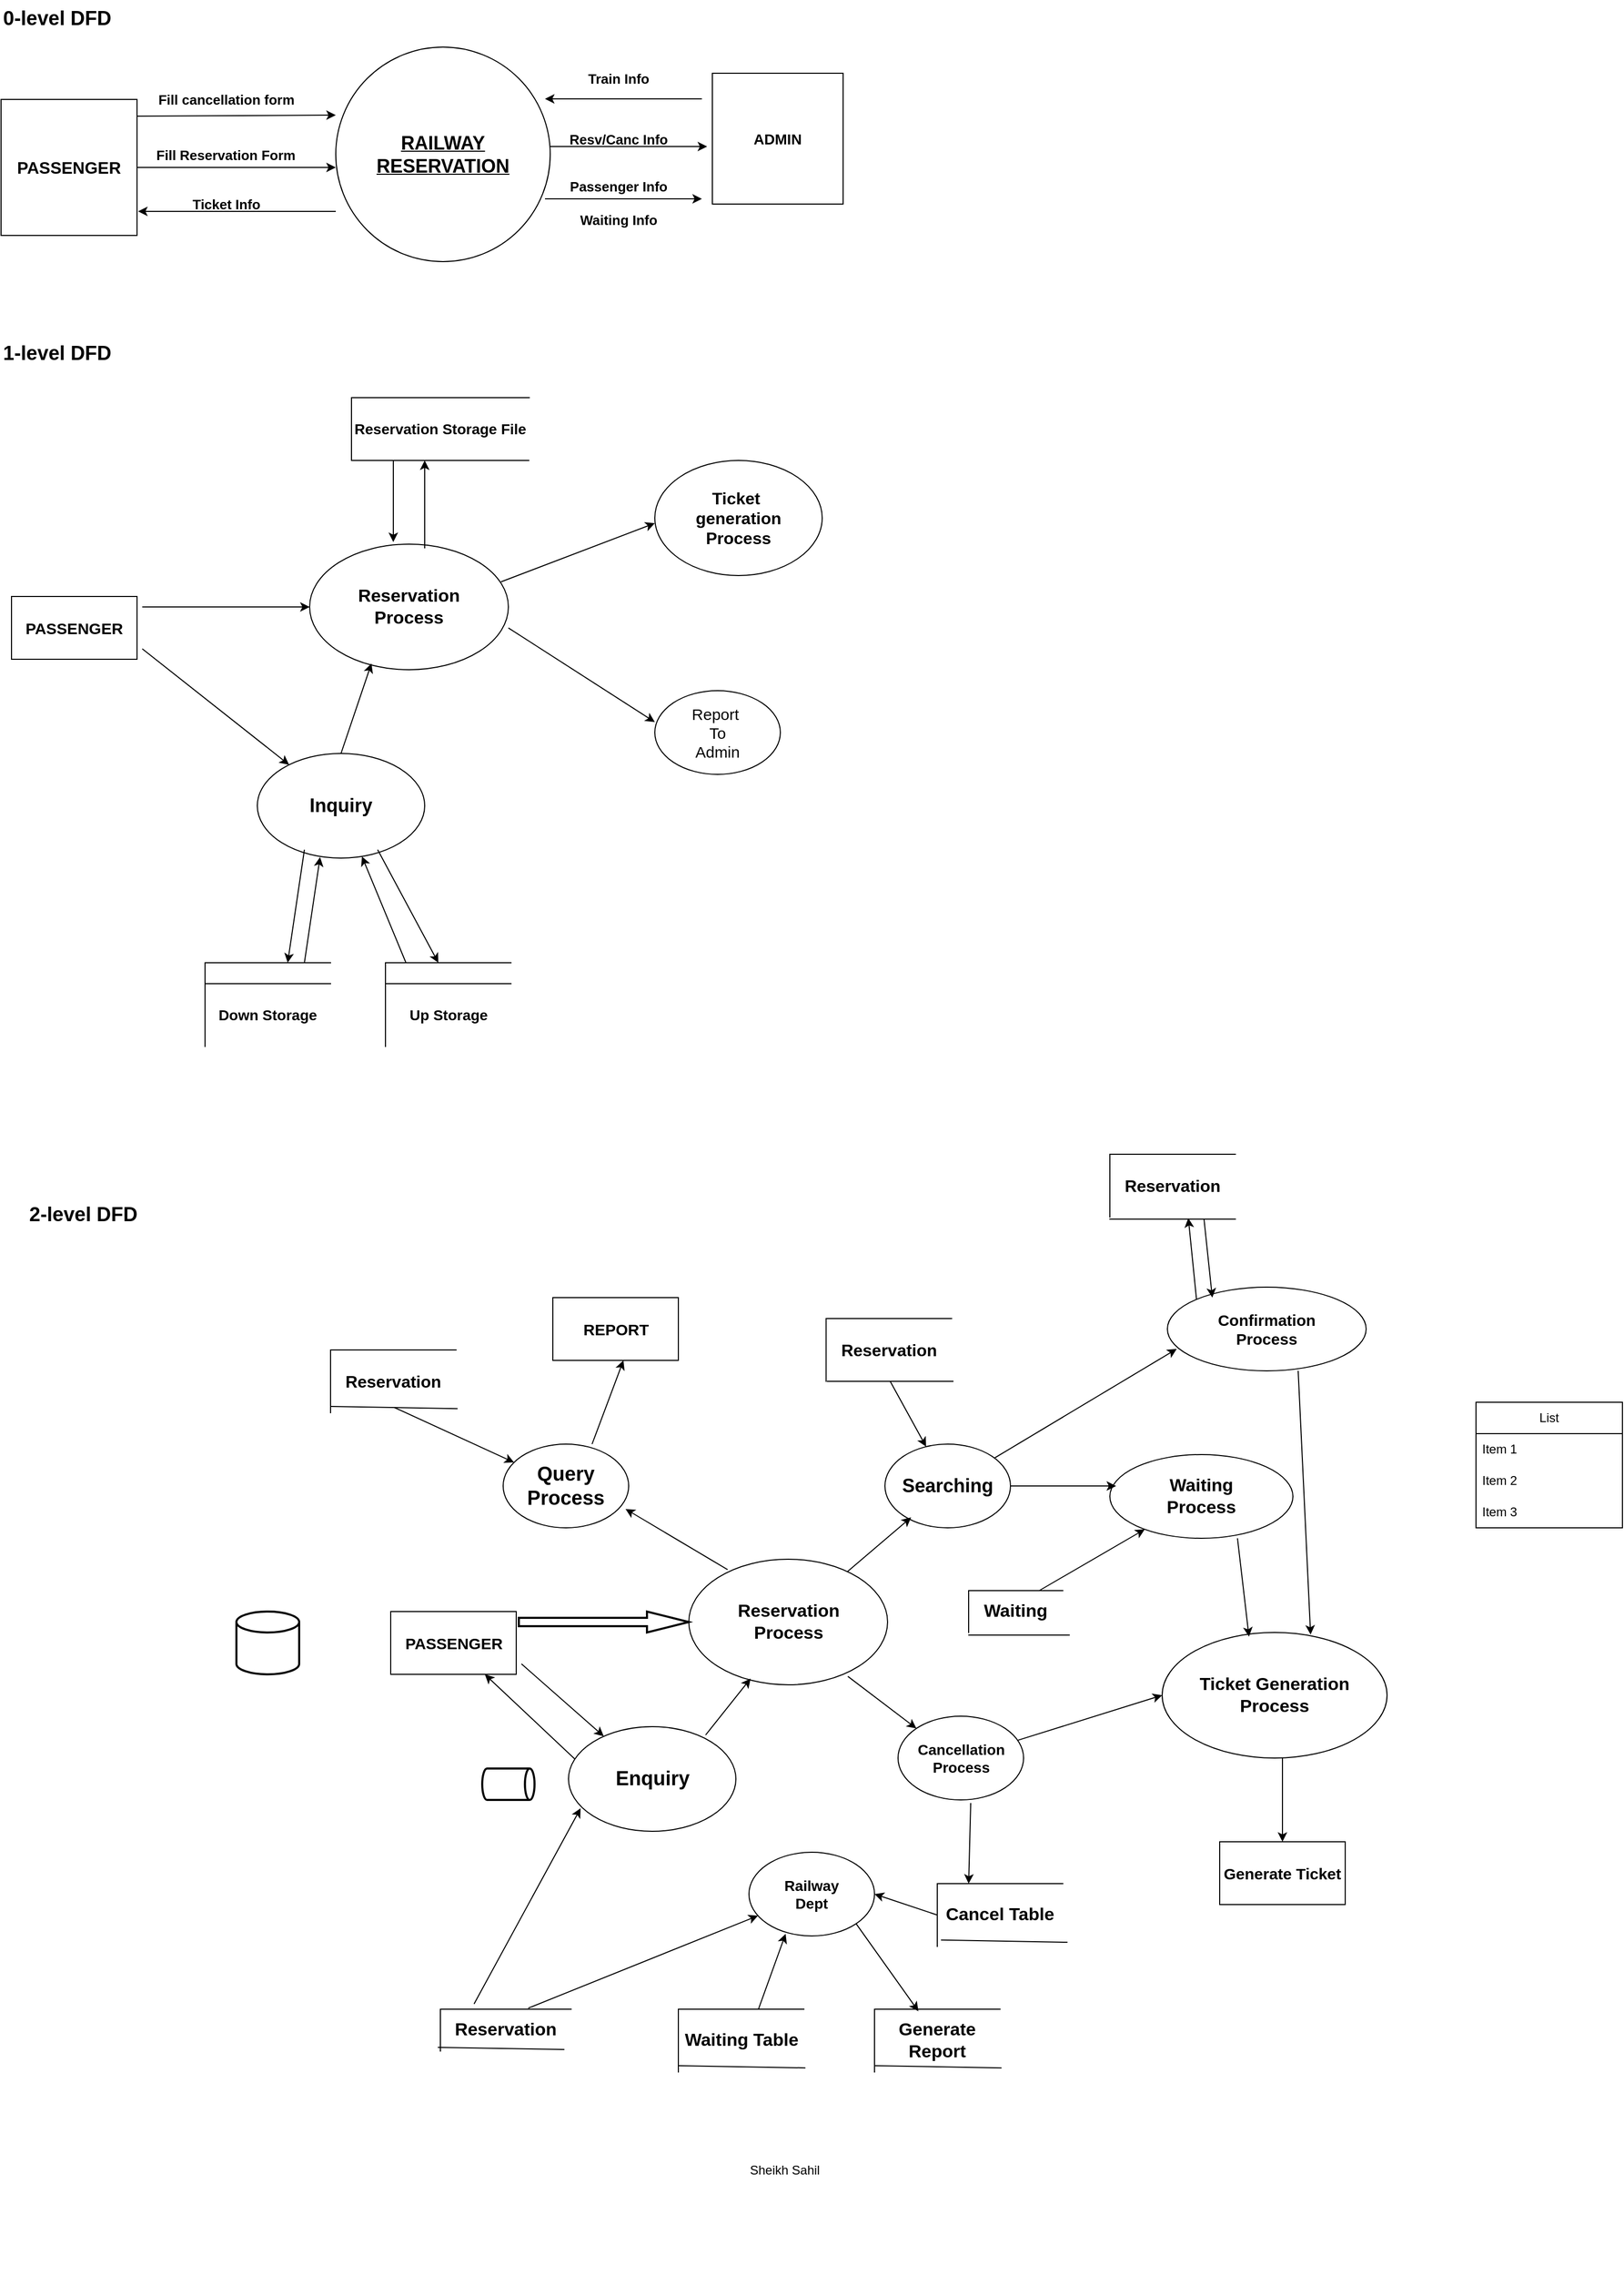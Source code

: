 <mxfile version="26.2.14">
  <diagram name="Page-1" id="rex2xva8ImALtjzCcnfC">
    <mxGraphModel dx="1665" dy="789" grid="1" gridSize="10" guides="1" tooltips="1" connect="1" arrows="1" fold="1" page="1" pageScale="1" pageWidth="850" pageHeight="1100" math="0" shadow="0">
      <root>
        <mxCell id="0" />
        <mxCell id="1" parent="0" />
        <mxCell id="jUQuJ7ZoHEH8EmfU06ju-1" value="&lt;font style=&quot;font-size: 18px;&quot;&gt;&lt;b&gt;&lt;u&gt;RAILWAY&lt;/u&gt;&lt;/b&gt;&lt;/font&gt;&lt;div&gt;&lt;font style=&quot;font-size: 18px;&quot;&gt;&lt;b&gt;&lt;u&gt;RESERVATION&lt;/u&gt;&lt;/b&gt;&lt;/font&gt;&lt;/div&gt;" style="ellipse;whiteSpace=wrap;html=1;aspect=fixed;" parent="1" vertex="1">
          <mxGeometry x="360" y="75" width="205" height="205" as="geometry" />
        </mxCell>
        <mxCell id="jUQuJ7ZoHEH8EmfU06ju-2" value="&lt;b&gt;&lt;font style=&quot;font-size: 16px;&quot;&gt;PASSENGER&lt;/font&gt;&lt;/b&gt;" style="whiteSpace=wrap;html=1;aspect=fixed;" parent="1" vertex="1">
          <mxGeometry x="40" y="125" width="130" height="130" as="geometry" />
        </mxCell>
        <mxCell id="jUQuJ7ZoHEH8EmfU06ju-3" value="&lt;b&gt;&lt;font style=&quot;font-size: 14px;&quot;&gt;ADMIN&lt;/font&gt;&lt;/b&gt;" style="whiteSpace=wrap;html=1;aspect=fixed;" parent="1" vertex="1">
          <mxGeometry x="720" y="100" width="125" height="125" as="geometry" />
        </mxCell>
        <mxCell id="jUQuJ7ZoHEH8EmfU06ju-5" value="" style="endArrow=classic;html=1;rounded=0;" parent="1" edge="1">
          <mxGeometry width="50" height="50" relative="1" as="geometry">
            <mxPoint x="560" y="220" as="sourcePoint" />
            <mxPoint x="710" y="220" as="targetPoint" />
          </mxGeometry>
        </mxCell>
        <mxCell id="jUQuJ7ZoHEH8EmfU06ju-8" value="" style="endArrow=classic;html=1;rounded=0;entryX=1.008;entryY=0.823;entryDx=0;entryDy=0;entryPerimeter=0;" parent="1" target="jUQuJ7ZoHEH8EmfU06ju-2" edge="1">
          <mxGeometry width="50" height="50" relative="1" as="geometry">
            <mxPoint x="360" y="232" as="sourcePoint" />
            <mxPoint x="450" y="180" as="targetPoint" />
          </mxGeometry>
        </mxCell>
        <mxCell id="jUQuJ7ZoHEH8EmfU06ju-9" value="" style="endArrow=classic;html=1;rounded=0;exitX=1;exitY=0.123;exitDx=0;exitDy=0;exitPerimeter=0;" parent="1" source="jUQuJ7ZoHEH8EmfU06ju-2" edge="1">
          <mxGeometry width="50" height="50" relative="1" as="geometry">
            <mxPoint x="400" y="230" as="sourcePoint" />
            <mxPoint x="360" y="140" as="targetPoint" />
          </mxGeometry>
        </mxCell>
        <mxCell id="jUQuJ7ZoHEH8EmfU06ju-10" value="" style="endArrow=classic;html=1;rounded=0;exitX=1;exitY=0.5;exitDx=0;exitDy=0;" parent="1" source="jUQuJ7ZoHEH8EmfU06ju-2" edge="1">
          <mxGeometry width="50" height="50" relative="1" as="geometry">
            <mxPoint x="180" y="168" as="sourcePoint" />
            <mxPoint x="360" y="190" as="targetPoint" />
          </mxGeometry>
        </mxCell>
        <mxCell id="jUQuJ7ZoHEH8EmfU06ju-11" value="" style="endArrow=classic;html=1;rounded=0;entryX=0;entryY=0.5;entryDx=0;entryDy=0;entryPerimeter=0;" parent="1" edge="1">
          <mxGeometry width="50" height="50" relative="1" as="geometry">
            <mxPoint x="565" y="170" as="sourcePoint" />
            <mxPoint x="715" y="170" as="targetPoint" />
          </mxGeometry>
        </mxCell>
        <mxCell id="jUQuJ7ZoHEH8EmfU06ju-12" value="" style="endArrow=classic;html=1;rounded=0;" parent="1" edge="1">
          <mxGeometry width="50" height="50" relative="1" as="geometry">
            <mxPoint x="710" y="124.5" as="sourcePoint" />
            <mxPoint x="560" y="124.5" as="targetPoint" />
          </mxGeometry>
        </mxCell>
        <mxCell id="jUQuJ7ZoHEH8EmfU06ju-14" value="Fill cancellation form" style="text;html=1;align=center;verticalAlign=middle;resizable=0;points=[];autosize=1;strokeColor=none;fillColor=none;fontStyle=1;fontSize=13;" parent="1" vertex="1">
          <mxGeometry x="185" y="110" width="140" height="30" as="geometry" />
        </mxCell>
        <mxCell id="jUQuJ7ZoHEH8EmfU06ju-16" value="Fill Reservation Form" style="text;strokeColor=none;align=center;fillColor=none;html=1;verticalAlign=middle;whiteSpace=wrap;rounded=0;fontStyle=1;fontSize=13;" parent="1" vertex="1">
          <mxGeometry x="175" y="162.5" width="160" height="30" as="geometry" />
        </mxCell>
        <mxCell id="jUQuJ7ZoHEH8EmfU06ju-17" value="&lt;b&gt;&lt;font style=&quot;font-size: 13px;&quot;&gt;Ticket Info&lt;/font&gt;&lt;/b&gt;" style="text;html=1;align=center;verticalAlign=middle;resizable=0;points=[];autosize=1;strokeColor=none;fillColor=none;" parent="1" vertex="1">
          <mxGeometry x="210" y="210" width="90" height="30" as="geometry" />
        </mxCell>
        <mxCell id="jUQuJ7ZoHEH8EmfU06ju-18" value="&lt;b&gt;&lt;font style=&quot;font-size: 13px;&quot;&gt;Passenger Info&lt;/font&gt;&lt;/b&gt;" style="text;html=1;align=center;verticalAlign=middle;resizable=0;points=[];autosize=1;strokeColor=none;fillColor=none;" parent="1" vertex="1">
          <mxGeometry x="570" y="192.5" width="120" height="30" as="geometry" />
        </mxCell>
        <mxCell id="jUQuJ7ZoHEH8EmfU06ju-19" value="&lt;b&gt;&lt;font style=&quot;font-size: 13px;&quot;&gt;Waiting Info&lt;/font&gt;&lt;/b&gt;" style="text;html=1;align=center;verticalAlign=middle;resizable=0;points=[];autosize=1;strokeColor=none;fillColor=none;" parent="1" vertex="1">
          <mxGeometry x="580" y="225" width="100" height="30" as="geometry" />
        </mxCell>
        <mxCell id="jUQuJ7ZoHEH8EmfU06ju-20" value="&lt;b&gt;&lt;font style=&quot;font-size: 13px;&quot;&gt;Train Info&lt;/font&gt;&lt;/b&gt;" style="text;html=1;align=center;verticalAlign=middle;resizable=0;points=[];autosize=1;strokeColor=none;fillColor=none;" parent="1" vertex="1">
          <mxGeometry x="590" y="90" width="80" height="30" as="geometry" />
        </mxCell>
        <mxCell id="jUQuJ7ZoHEH8EmfU06ju-21" value="&lt;b&gt;&lt;font style=&quot;font-size: 13px;&quot;&gt;Resv/Canc Info&lt;/font&gt;&lt;/b&gt;" style="text;html=1;align=center;verticalAlign=middle;resizable=0;points=[];autosize=1;strokeColor=none;fillColor=none;" parent="1" vertex="1">
          <mxGeometry x="570" y="147.5" width="120" height="30" as="geometry" />
        </mxCell>
        <mxCell id="jUQuJ7ZoHEH8EmfU06ju-24" value="&lt;b style=&quot;font-weight:normal;&quot; id=&quot;docs-internal-guid-3742b57b-7fff-bbce-e958-126c3ce38a10&quot;&gt;&lt;span style=&quot;font-family: Poppins, sans-serif; color: rgb(0, 0, 0); background-color: transparent; font-weight: 700; font-style: normal; font-variant: normal; text-decoration: none; vertical-align: baseline; white-space: pre-wrap;&quot;&gt;&lt;font style=&quot;font-size: 19px;&quot;&gt;0-level DFD&lt;/font&gt;&lt;/span&gt;&lt;/b&gt;" style="text;whiteSpace=wrap;html=1;" parent="1" vertex="1">
          <mxGeometry x="40" y="30" width="110" height="40" as="geometry" />
        </mxCell>
        <mxCell id="jUQuJ7ZoHEH8EmfU06ju-26" value="&lt;b style=&quot;font-weight:normal;&quot; id=&quot;docs-internal-guid-3742b57b-7fff-bbce-e958-126c3ce38a10&quot;&gt;&lt;span style=&quot;font-family: Poppins, sans-serif; color: rgb(0, 0, 0); background-color: transparent; font-weight: 700; font-style: normal; font-variant: normal; text-decoration: none; vertical-align: baseline; white-space: pre-wrap;&quot;&gt;&lt;font style=&quot;font-size: 19px;&quot;&gt;1&lt;/font&gt;&lt;/span&gt;&lt;/b&gt;&lt;span style=&quot;background-color: transparent; color: light-dark(rgb(0, 0, 0), rgb(255, 255, 255));&quot;&gt;&lt;span style=&quot;font-family: Poppins, sans-serif; color: rgb(0, 0, 0); background-color: transparent; font-weight: 700; font-variant-numeric: normal; font-variant-east-asian: normal; font-variant-alternates: normal; font-variant-position: normal; font-variant-emoji: normal; vertical-align: baseline; white-space-collapse: preserve;&quot;&gt;&lt;font style=&quot;font-size: 19px;&quot;&gt;-level DFD&lt;/font&gt;&lt;/span&gt;&lt;/span&gt;" style="text;whiteSpace=wrap;html=1;" parent="1" vertex="1">
          <mxGeometry x="40" y="350" width="110" height="40" as="geometry" />
        </mxCell>
        <mxCell id="jUQuJ7ZoHEH8EmfU06ju-27" value="&lt;b&gt;&lt;font style=&quot;font-size: 17px;&quot;&gt;Reservation&lt;/font&gt;&lt;/b&gt;&lt;div&gt;&lt;b&gt;&lt;font style=&quot;font-size: 17px;&quot;&gt;Process&lt;/font&gt;&lt;/b&gt;&lt;/div&gt;" style="ellipse;whiteSpace=wrap;html=1;" parent="1" vertex="1">
          <mxGeometry x="335" y="550" width="190" height="120" as="geometry" />
        </mxCell>
        <mxCell id="jUQuJ7ZoHEH8EmfU06ju-28" value="&lt;b&gt;&lt;font style=&quot;font-size: 18px;&quot;&gt;Inquiry&lt;/font&gt;&lt;/b&gt;" style="ellipse;whiteSpace=wrap;html=1;" parent="1" vertex="1">
          <mxGeometry x="285" y="750" width="160" height="100" as="geometry" />
        </mxCell>
        <mxCell id="jUQuJ7ZoHEH8EmfU06ju-29" value="&lt;b&gt;&lt;font style=&quot;font-size: 15px;&quot;&gt;PASSENGER&lt;/font&gt;&lt;/b&gt;" style="rounded=0;whiteSpace=wrap;html=1;" parent="1" vertex="1">
          <mxGeometry x="50" y="600" width="120" height="60" as="geometry" />
        </mxCell>
        <mxCell id="jUQuJ7ZoHEH8EmfU06ju-32" value="&lt;font style=&quot;font-size: 15px;&quot;&gt;Report&amp;nbsp;&lt;/font&gt;&lt;div&gt;&lt;font style=&quot;font-size: 15px;&quot;&gt;To&lt;/font&gt;&lt;/div&gt;&lt;div&gt;&lt;font style=&quot;font-size: 15px;&quot;&gt;Admin&lt;/font&gt;&lt;/div&gt;" style="ellipse;whiteSpace=wrap;html=1;" parent="1" vertex="1">
          <mxGeometry x="665" y="690" width="120" height="80" as="geometry" />
        </mxCell>
        <mxCell id="jUQuJ7ZoHEH8EmfU06ju-33" value="&lt;b&gt;&lt;font style=&quot;font-size: 16px;&quot;&gt;Ticket&amp;nbsp;&lt;/font&gt;&lt;/b&gt;&lt;div&gt;&lt;b&gt;&lt;font style=&quot;font-size: 16px;&quot;&gt;generation&lt;/font&gt;&lt;/b&gt;&lt;/div&gt;&lt;div&gt;&lt;b&gt;&lt;font style=&quot;font-size: 16px;&quot;&gt;Process&lt;/font&gt;&lt;/b&gt;&lt;/div&gt;" style="ellipse;whiteSpace=wrap;html=1;" parent="1" vertex="1">
          <mxGeometry x="665" y="470" width="160" height="110" as="geometry" />
        </mxCell>
        <mxCell id="jUQuJ7ZoHEH8EmfU06ju-34" value="" style="endArrow=classic;html=1;rounded=0;entryX=0;entryY=0.5;entryDx=0;entryDy=0;" parent="1" target="jUQuJ7ZoHEH8EmfU06ju-27" edge="1">
          <mxGeometry width="50" height="50" relative="1" as="geometry">
            <mxPoint x="175" y="610" as="sourcePoint" />
            <mxPoint x="325" y="610" as="targetPoint" />
          </mxGeometry>
        </mxCell>
        <mxCell id="jUQuJ7ZoHEH8EmfU06ju-35" value="" style="endArrow=classic;html=1;rounded=0;" parent="1" target="jUQuJ7ZoHEH8EmfU06ju-28" edge="1">
          <mxGeometry width="50" height="50" relative="1" as="geometry">
            <mxPoint x="175" y="650" as="sourcePoint" />
            <mxPoint x="325" y="650" as="targetPoint" />
          </mxGeometry>
        </mxCell>
        <mxCell id="jUQuJ7ZoHEH8EmfU06ju-36" value="" style="endArrow=classic;html=1;rounded=0;exitX=0.963;exitY=0.3;exitDx=0;exitDy=0;exitPerimeter=0;" parent="1" source="jUQuJ7ZoHEH8EmfU06ju-27" edge="1">
          <mxGeometry width="50" height="50" relative="1" as="geometry">
            <mxPoint x="522.783" y="580.566" as="sourcePoint" />
            <mxPoint x="665" y="530" as="targetPoint" />
          </mxGeometry>
        </mxCell>
        <mxCell id="jUQuJ7ZoHEH8EmfU06ju-37" value="" style="endArrow=classic;html=1;rounded=0;exitX=0.947;exitY=0.667;exitDx=0;exitDy=0;exitPerimeter=0;" parent="1" edge="1">
          <mxGeometry width="50" height="50" relative="1" as="geometry">
            <mxPoint x="525.0" y="630.04" as="sourcePoint" />
            <mxPoint x="665" y="720" as="targetPoint" />
          </mxGeometry>
        </mxCell>
        <mxCell id="jUQuJ7ZoHEH8EmfU06ju-38" value="" style="endArrow=classic;html=1;rounded=0;entryX=0.421;entryY=-0.017;entryDx=0;entryDy=0;entryPerimeter=0;" parent="1" target="jUQuJ7ZoHEH8EmfU06ju-27" edge="1">
          <mxGeometry width="50" height="50" relative="1" as="geometry">
            <mxPoint x="415" y="470" as="sourcePoint" />
            <mxPoint x="415" y="540" as="targetPoint" />
          </mxGeometry>
        </mxCell>
        <mxCell id="jUQuJ7ZoHEH8EmfU06ju-39" value="" style="endArrow=classic;html=1;rounded=0;exitX=0.579;exitY=0.033;exitDx=0;exitDy=0;exitPerimeter=0;" parent="1" source="jUQuJ7ZoHEH8EmfU06ju-27" edge="1">
          <mxGeometry width="50" height="50" relative="1" as="geometry">
            <mxPoint x="445" y="540" as="sourcePoint" />
            <mxPoint x="445" y="470" as="targetPoint" />
          </mxGeometry>
        </mxCell>
        <mxCell id="jUQuJ7ZoHEH8EmfU06ju-40" value="" style="endArrow=classic;html=1;rounded=0;entryX=0.311;entryY=0.95;entryDx=0;entryDy=0;entryPerimeter=0;" parent="1" target="jUQuJ7ZoHEH8EmfU06ju-27" edge="1">
          <mxGeometry width="50" height="50" relative="1" as="geometry">
            <mxPoint x="365" y="750" as="sourcePoint" />
            <mxPoint x="375" y="680" as="targetPoint" />
          </mxGeometry>
        </mxCell>
        <mxCell id="jUQuJ7ZoHEH8EmfU06ju-43" value="" style="endArrow=classic;html=1;rounded=0;entryX=0.375;entryY=0.99;entryDx=0;entryDy=0;entryPerimeter=0;" parent="1" target="jUQuJ7ZoHEH8EmfU06ju-28" edge="1">
          <mxGeometry width="50" height="50" relative="1" as="geometry">
            <mxPoint x="330" y="950" as="sourcePoint" />
            <mxPoint x="330" y="880" as="targetPoint" />
          </mxGeometry>
        </mxCell>
        <mxCell id="jUQuJ7ZoHEH8EmfU06ju-44" value="" style="endArrow=classic;html=1;rounded=0;exitX=0.163;exitY=0;exitDx=0;exitDy=0;exitPerimeter=0;" parent="1" source="jUQuJ7ZoHEH8EmfU06ju-51" target="jUQuJ7ZoHEH8EmfU06ju-28" edge="1">
          <mxGeometry width="50" height="50" relative="1" as="geometry">
            <mxPoint x="422" y="933.04" as="sourcePoint" />
            <mxPoint x="429" y="880" as="targetPoint" />
          </mxGeometry>
        </mxCell>
        <mxCell id="jUQuJ7ZoHEH8EmfU06ju-45" value="" style="endArrow=classic;html=1;rounded=0;exitX=0.225;exitY=0.92;exitDx=0;exitDy=0;exitPerimeter=0;" parent="1" edge="1">
          <mxGeometry width="50" height="50" relative="1" as="geometry">
            <mxPoint x="330" y="842" as="sourcePoint" />
            <mxPoint x="314" y="950" as="targetPoint" />
          </mxGeometry>
        </mxCell>
        <mxCell id="jUQuJ7ZoHEH8EmfU06ju-46" value="" style="endArrow=classic;html=1;rounded=0;exitX=0.719;exitY=0.92;exitDx=0;exitDy=0;exitPerimeter=0;entryX=0.421;entryY=0;entryDx=0;entryDy=0;entryPerimeter=0;" parent="1" source="jUQuJ7ZoHEH8EmfU06ju-28" target="jUQuJ7ZoHEH8EmfU06ju-51" edge="1">
          <mxGeometry width="50" height="50" relative="1" as="geometry">
            <mxPoint x="467" y="880" as="sourcePoint" />
            <mxPoint x="446.419" y="930" as="targetPoint" />
          </mxGeometry>
        </mxCell>
        <mxCell id="jUQuJ7ZoHEH8EmfU06ju-47" value="" style="shape=partialRectangle;whiteSpace=wrap;html=1;bottom=0;right=0;fillColor=none;" parent="1" vertex="1">
          <mxGeometry x="235" y="950" width="120" height="60" as="geometry" />
        </mxCell>
        <mxCell id="jUQuJ7ZoHEH8EmfU06ju-50" value="&lt;b&gt;&lt;font style=&quot;font-size: 14px;&quot;&gt;Down Storage&lt;/font&gt;&lt;/b&gt;" style="shape=partialRectangle;whiteSpace=wrap;html=1;bottom=0;right=0;fillColor=none;" parent="1" vertex="1">
          <mxGeometry x="235" y="970" width="120" height="60" as="geometry" />
        </mxCell>
        <mxCell id="jUQuJ7ZoHEH8EmfU06ju-51" value="" style="shape=partialRectangle;whiteSpace=wrap;html=1;bottom=0;right=0;fillColor=none;" parent="1" vertex="1">
          <mxGeometry x="407.5" y="950" width="120" height="60" as="geometry" />
        </mxCell>
        <mxCell id="jUQuJ7ZoHEH8EmfU06ju-52" value="&lt;b&gt;&lt;font style=&quot;font-size: 14px;&quot;&gt;Up Storage&lt;/font&gt;&lt;/b&gt;" style="shape=partialRectangle;whiteSpace=wrap;html=1;bottom=0;right=0;fillColor=none;" parent="1" vertex="1">
          <mxGeometry x="407.5" y="970" width="120" height="60" as="geometry" />
        </mxCell>
        <mxCell id="jUQuJ7ZoHEH8EmfU06ju-53" value="&lt;b&gt;&lt;font style=&quot;font-size: 14px;&quot;&gt;Reservation Storage File&lt;/font&gt;&lt;/b&gt;" style="shape=partialRectangle;whiteSpace=wrap;html=1;bottom=0;right=0;fillColor=none;" parent="1" vertex="1">
          <mxGeometry x="375" y="410" width="170" height="60" as="geometry" />
        </mxCell>
        <mxCell id="jUQuJ7ZoHEH8EmfU06ju-57" value="" style="endArrow=none;html=1;rounded=0;entryX=1;entryY=1;entryDx=0;entryDy=0;" parent="1" target="jUQuJ7ZoHEH8EmfU06ju-53" edge="1">
          <mxGeometry width="50" height="50" relative="1" as="geometry">
            <mxPoint x="375" y="470" as="sourcePoint" />
            <mxPoint x="475" y="470" as="targetPoint" />
          </mxGeometry>
        </mxCell>
        <mxCell id="jUQuJ7ZoHEH8EmfU06ju-58" value="&lt;span id=&quot;docs-internal-guid-be54585d-7fff-eb0a-5b33-c60152826716&quot;&gt;&lt;p style=&quot;line-height: 1.38; background-color: rgb(255, 255, 255); margin-top: 11pt; margin-bottom: 0pt;&quot; dir=&quot;ltr&quot;&gt;&lt;br&gt;&lt;/p&gt;&lt;/span&gt;" style="text;html=1;align=center;verticalAlign=middle;resizable=0;points=[];autosize=1;strokeColor=none;fillColor=none;" parent="1" vertex="1">
          <mxGeometry x="325" y="1133" width="20" height="40" as="geometry" />
        </mxCell>
        <mxCell id="jUQuJ7ZoHEH8EmfU06ju-66" value="&lt;b&gt;&lt;font style=&quot;font-size: 17px;&quot;&gt;Reservation&lt;/font&gt;&lt;/b&gt;&lt;div&gt;&lt;b&gt;&lt;font style=&quot;font-size: 17px;&quot;&gt;Process&lt;/font&gt;&lt;/b&gt;&lt;/div&gt;" style="ellipse;whiteSpace=wrap;html=1;" parent="1" vertex="1">
          <mxGeometry x="697.5" y="1520" width="190" height="120" as="geometry" />
        </mxCell>
        <mxCell id="jUQuJ7ZoHEH8EmfU06ju-67" value="&lt;b&gt;&lt;font style=&quot;font-size: 19px;&quot;&gt;Enquiry&lt;/font&gt;&lt;/b&gt;" style="ellipse;whiteSpace=wrap;html=1;" parent="1" vertex="1">
          <mxGeometry x="582.5" y="1680" width="160" height="100" as="geometry" />
        </mxCell>
        <mxCell id="jUQuJ7ZoHEH8EmfU06ju-68" value="&lt;span&gt;&lt;font style=&quot;font-size: 15px;&quot;&gt;PASSENGER&lt;/font&gt;&lt;/span&gt;" style="rounded=0;whiteSpace=wrap;html=1;fontStyle=1" parent="1" vertex="1">
          <mxGeometry x="412.5" y="1570" width="120" height="60" as="geometry" />
        </mxCell>
        <mxCell id="jUQuJ7ZoHEH8EmfU06ju-69" value="" style="endArrow=classic;html=1;rounded=0;entryX=0;entryY=0.5;entryDx=0;entryDy=0;" parent="1" source="IfzS5FztGfEvMNHRAq49-5" target="jUQuJ7ZoHEH8EmfU06ju-66" edge="1">
          <mxGeometry width="50" height="50" relative="1" as="geometry">
            <mxPoint x="537.5" y="1580" as="sourcePoint" />
            <mxPoint x="687.5" y="1580" as="targetPoint" />
          </mxGeometry>
        </mxCell>
        <mxCell id="jUQuJ7ZoHEH8EmfU06ju-70" value="" style="endArrow=classic;html=1;rounded=0;" parent="1" target="jUQuJ7ZoHEH8EmfU06ju-67" edge="1">
          <mxGeometry width="50" height="50" relative="1" as="geometry">
            <mxPoint x="537.5" y="1620" as="sourcePoint" />
            <mxPoint x="687.5" y="1620" as="targetPoint" />
          </mxGeometry>
        </mxCell>
        <mxCell id="jUQuJ7ZoHEH8EmfU06ju-71" value="" style="endArrow=classic;html=1;rounded=0;entryX=0.311;entryY=0.95;entryDx=0;entryDy=0;entryPerimeter=0;exitX=0.819;exitY=0.08;exitDx=0;exitDy=0;exitPerimeter=0;" parent="1" source="jUQuJ7ZoHEH8EmfU06ju-67" target="jUQuJ7ZoHEH8EmfU06ju-66" edge="1">
          <mxGeometry width="50" height="50" relative="1" as="geometry">
            <mxPoint x="727.5" y="1720" as="sourcePoint" />
            <mxPoint x="737.5" y="1650" as="targetPoint" />
          </mxGeometry>
        </mxCell>
        <mxCell id="jUQuJ7ZoHEH8EmfU06ju-72" value="" style="endArrow=classic;html=1;rounded=0;entryX=0.75;entryY=1;entryDx=0;entryDy=0;exitX=0.038;exitY=0.31;exitDx=0;exitDy=0;exitPerimeter=0;" parent="1" source="jUQuJ7ZoHEH8EmfU06ju-67" target="jUQuJ7ZoHEH8EmfU06ju-68" edge="1">
          <mxGeometry width="50" height="50" relative="1" as="geometry">
            <mxPoint x="497.5" y="1776" as="sourcePoint" />
            <mxPoint x="526.5" y="1690" as="targetPoint" />
          </mxGeometry>
        </mxCell>
        <mxCell id="jUQuJ7ZoHEH8EmfU06ju-73" value="&lt;b&gt;&lt;font style=&quot;font-size: 19px;&quot;&gt;Query&lt;/font&gt;&lt;/b&gt;&lt;div&gt;&lt;b&gt;&lt;font style=&quot;font-size: 19px;&quot;&gt;Process&lt;/font&gt;&lt;/b&gt;&lt;/div&gt;" style="ellipse;whiteSpace=wrap;html=1;" parent="1" vertex="1">
          <mxGeometry x="520" y="1410" width="120" height="80" as="geometry" />
        </mxCell>
        <mxCell id="jUQuJ7ZoHEH8EmfU06ju-75" value="" style="endArrow=classic;html=1;rounded=0;entryX=0.975;entryY=0.775;entryDx=0;entryDy=0;entryPerimeter=0;exitX=0.195;exitY=0.083;exitDx=0;exitDy=0;exitPerimeter=0;" parent="1" source="jUQuJ7ZoHEH8EmfU06ju-66" target="jUQuJ7ZoHEH8EmfU06ju-73" edge="1">
          <mxGeometry width="50" height="50" relative="1" as="geometry">
            <mxPoint x="757.5" y="1520" as="sourcePoint" />
            <mxPoint x="807.5" y="1470" as="targetPoint" />
          </mxGeometry>
        </mxCell>
        <mxCell id="jUQuJ7ZoHEH8EmfU06ju-76" value="&lt;b&gt;&lt;font style=&quot;font-size: 14px;&quot;&gt;Cancellation&lt;/font&gt;&lt;/b&gt;&lt;div&gt;&lt;b&gt;&lt;font style=&quot;font-size: 14px;&quot;&gt;Process&lt;/font&gt;&lt;/b&gt;&lt;/div&gt;" style="ellipse;whiteSpace=wrap;html=1;" parent="1" vertex="1">
          <mxGeometry x="897.5" y="1670" width="120" height="80" as="geometry" />
        </mxCell>
        <mxCell id="jUQuJ7ZoHEH8EmfU06ju-77" value="" style="endArrow=classic;html=1;rounded=0;entryX=0;entryY=0;entryDx=0;entryDy=0;exitX=0.8;exitY=0.933;exitDx=0;exitDy=0;exitPerimeter=0;" parent="1" source="jUQuJ7ZoHEH8EmfU06ju-66" target="jUQuJ7ZoHEH8EmfU06ju-76" edge="1">
          <mxGeometry width="50" height="50" relative="1" as="geometry">
            <mxPoint x="772.5" y="1710" as="sourcePoint" />
            <mxPoint x="822.5" y="1660" as="targetPoint" />
          </mxGeometry>
        </mxCell>
        <mxCell id="jUQuJ7ZoHEH8EmfU06ju-78" value="&lt;b&gt;&lt;font style=&quot;font-size: 17px;&quot;&gt;Reservation&lt;/font&gt;&lt;/b&gt;" style="shape=partialRectangle;whiteSpace=wrap;html=1;bottom=0;right=0;fillColor=none;" parent="1" vertex="1">
          <mxGeometry x="460" y="1950" width="125" height="40" as="geometry" />
        </mxCell>
        <mxCell id="jUQuJ7ZoHEH8EmfU06ju-79" value="" style="shape=partialRectangle;whiteSpace=wrap;html=1;right=0;top=0;bottom=0;fillColor=none;routingCenterX=-0.5;rotation=91;" parent="1" vertex="1">
          <mxGeometry x="485" y="1960" width="65" height="120" as="geometry" />
        </mxCell>
        <mxCell id="jUQuJ7ZoHEH8EmfU06ju-80" value="&lt;span style=&quot;font-size: 14px;&quot;&gt;&lt;span&gt;Railway&lt;/span&gt;&lt;/span&gt;&lt;div&gt;&lt;span style=&quot;font-size: 14px;&quot;&gt;&lt;span&gt;Dept&lt;/span&gt;&lt;/span&gt;&lt;/div&gt;" style="ellipse;whiteSpace=wrap;html=1;fontStyle=1" parent="1" vertex="1">
          <mxGeometry x="755" y="1800" width="120" height="80" as="geometry" />
        </mxCell>
        <mxCell id="jUQuJ7ZoHEH8EmfU06ju-81" value="&lt;b&gt;&lt;font style=&quot;font-size: 17px;&quot;&gt;Waiting Table&lt;/font&gt;&lt;/b&gt;" style="shape=partialRectangle;whiteSpace=wrap;html=1;bottom=0;right=0;fillColor=none;" parent="1" vertex="1">
          <mxGeometry x="687.5" y="1950" width="120" height="60" as="geometry" />
        </mxCell>
        <mxCell id="jUQuJ7ZoHEH8EmfU06ju-83" value="" style="shape=partialRectangle;whiteSpace=wrap;html=1;right=0;top=0;bottom=0;fillColor=none;routingCenterX=-0.5;rotation=91;" parent="1" vertex="1">
          <mxGeometry x="692.5" y="2000" width="110" height="120" as="geometry" />
        </mxCell>
        <mxCell id="jUQuJ7ZoHEH8EmfU06ju-84" value="&lt;b&gt;&lt;font style=&quot;font-size: 17px;&quot;&gt;Generate Report&lt;/font&gt;&lt;/b&gt;" style="shape=partialRectangle;whiteSpace=wrap;html=1;bottom=0;right=0;fillColor=none;" parent="1" vertex="1">
          <mxGeometry x="875" y="1950" width="120" height="60" as="geometry" />
        </mxCell>
        <mxCell id="jUQuJ7ZoHEH8EmfU06ju-85" value="" style="shape=partialRectangle;whiteSpace=wrap;html=1;right=0;top=0;bottom=0;fillColor=none;routingCenterX=-0.5;rotation=91;" parent="1" vertex="1">
          <mxGeometry x="880" y="2000" width="110" height="120" as="geometry" />
        </mxCell>
        <mxCell id="jUQuJ7ZoHEH8EmfU06ju-86" value="&lt;b&gt;&lt;font style=&quot;font-size: 17px;&quot;&gt;Cancel Table&lt;/font&gt;&lt;/b&gt;" style="shape=partialRectangle;whiteSpace=wrap;html=1;bottom=0;right=0;fillColor=none;" parent="1" vertex="1">
          <mxGeometry x="935" y="1830" width="120" height="60" as="geometry" />
        </mxCell>
        <mxCell id="jUQuJ7ZoHEH8EmfU06ju-87" value="" style="shape=partialRectangle;whiteSpace=wrap;html=1;right=0;top=0;bottom=0;fillColor=none;routingCenterX=-0.5;rotation=-89;" parent="1" vertex="1">
          <mxGeometry x="945" y="1770" width="110" height="120" as="geometry" />
        </mxCell>
        <mxCell id="jUQuJ7ZoHEH8EmfU06ju-88" value="&lt;b&gt;&lt;font style=&quot;font-size: 18px;&quot;&gt;Searching&lt;/font&gt;&lt;/b&gt;" style="ellipse;whiteSpace=wrap;html=1;" parent="1" vertex="1">
          <mxGeometry x="885" y="1410" width="120" height="80" as="geometry" />
        </mxCell>
        <mxCell id="jUQuJ7ZoHEH8EmfU06ju-89" value="&lt;b&gt;&lt;font style=&quot;font-size: 15px;&quot;&gt;Confirmation&lt;/font&gt;&lt;/b&gt;&lt;div&gt;&lt;b&gt;&lt;font style=&quot;font-size: 15px;&quot;&gt;Process&lt;/font&gt;&lt;/b&gt;&lt;/div&gt;" style="ellipse;whiteSpace=wrap;html=1;" parent="1" vertex="1">
          <mxGeometry x="1155" y="1260" width="190" height="80" as="geometry" />
        </mxCell>
        <mxCell id="jUQuJ7ZoHEH8EmfU06ju-90" value="&lt;b&gt;&lt;font style=&quot;font-size: 17px;&quot;&gt;Waiting&lt;/font&gt;&lt;/b&gt;&lt;div&gt;&lt;b&gt;&lt;font style=&quot;font-size: 17px;&quot;&gt;Process&lt;/font&gt;&lt;/b&gt;&lt;/div&gt;" style="ellipse;whiteSpace=wrap;html=1;" parent="1" vertex="1">
          <mxGeometry x="1100" y="1420" width="175" height="80" as="geometry" />
        </mxCell>
        <mxCell id="jUQuJ7ZoHEH8EmfU06ju-91" value="&lt;b&gt;&lt;font style=&quot;font-size: 17px;&quot;&gt;Ticket Generation&lt;/font&gt;&lt;/b&gt;&lt;div&gt;&lt;b&gt;&lt;font style=&quot;font-size: 17px;&quot;&gt;Process&lt;/font&gt;&lt;/b&gt;&lt;/div&gt;" style="ellipse;whiteSpace=wrap;html=1;" parent="1" vertex="1">
          <mxGeometry x="1150" y="1590" width="215" height="120" as="geometry" />
        </mxCell>
        <mxCell id="jUQuJ7ZoHEH8EmfU06ju-94" value="&lt;b&gt;&lt;font style=&quot;font-size: 16px;&quot;&gt;Reservation&lt;/font&gt;&lt;/b&gt;" style="shape=partialRectangle;whiteSpace=wrap;html=1;bottom=0;right=0;fillColor=none;" parent="1" vertex="1">
          <mxGeometry x="355" y="1320" width="120" height="60" as="geometry" />
        </mxCell>
        <mxCell id="jUQuJ7ZoHEH8EmfU06ju-95" value="" style="shape=partialRectangle;whiteSpace=wrap;html=1;right=0;top=0;bottom=0;fillColor=none;routingCenterX=-0.5;rotation=91;" parent="1" vertex="1">
          <mxGeometry x="360" y="1370" width="110" height="120" as="geometry" />
        </mxCell>
        <mxCell id="jUQuJ7ZoHEH8EmfU06ju-96" value="" style="endArrow=classic;html=1;rounded=0;entryX=0.25;entryY=0;entryDx=0;entryDy=0;exitX=0.579;exitY=1.038;exitDx=0;exitDy=0;exitPerimeter=0;" parent="1" source="jUQuJ7ZoHEH8EmfU06ju-76" target="jUQuJ7ZoHEH8EmfU06ju-86" edge="1">
          <mxGeometry width="50" height="50" relative="1" as="geometry">
            <mxPoint x="940" y="1760" as="sourcePoint" />
            <mxPoint x="1005" y="1810" as="targetPoint" />
          </mxGeometry>
        </mxCell>
        <mxCell id="jUQuJ7ZoHEH8EmfU06ju-97" value="" style="endArrow=classic;html=1;rounded=0;entryX=0.35;entryY=0.033;entryDx=0;entryDy=0;exitX=1;exitY=1;exitDx=0;exitDy=0;entryPerimeter=0;" parent="1" source="jUQuJ7ZoHEH8EmfU06ju-80" target="jUQuJ7ZoHEH8EmfU06ju-84" edge="1">
          <mxGeometry width="50" height="50" relative="1" as="geometry">
            <mxPoint x="850" y="1890" as="sourcePoint" />
            <mxPoint x="915" y="1940" as="targetPoint" />
          </mxGeometry>
        </mxCell>
        <mxCell id="jUQuJ7ZoHEH8EmfU06ju-98" value="" style="endArrow=classic;html=1;rounded=0;entryX=0.292;entryY=0.975;entryDx=0;entryDy=0;entryPerimeter=0;exitX=0.638;exitY=0;exitDx=0;exitDy=0;exitPerimeter=0;" parent="1" source="jUQuJ7ZoHEH8EmfU06ju-81" target="jUQuJ7ZoHEH8EmfU06ju-80" edge="1">
          <mxGeometry width="50" height="50" relative="1" as="geometry">
            <mxPoint x="655" y="1880" as="sourcePoint" />
            <mxPoint x="730" y="1900" as="targetPoint" />
          </mxGeometry>
        </mxCell>
        <mxCell id="jUQuJ7ZoHEH8EmfU06ju-99" value="" style="endArrow=classic;html=1;rounded=0;exitX=0.672;exitY=-0.025;exitDx=0;exitDy=0;exitPerimeter=0;" parent="1" source="jUQuJ7ZoHEH8EmfU06ju-78" target="jUQuJ7ZoHEH8EmfU06ju-80" edge="1">
          <mxGeometry width="50" height="50" relative="1" as="geometry">
            <mxPoint x="475" y="1780" as="sourcePoint" />
            <mxPoint x="540" y="1830" as="targetPoint" />
          </mxGeometry>
        </mxCell>
        <mxCell id="jUQuJ7ZoHEH8EmfU06ju-100" value="" style="endArrow=classic;html=1;rounded=0;entryX=0.072;entryY=0.78;entryDx=0;entryDy=0;entryPerimeter=0;exitX=0.625;exitY=0;exitDx=0;exitDy=0;exitPerimeter=0;" parent="1" target="jUQuJ7ZoHEH8EmfU06ju-67" edge="1">
          <mxGeometry width="50" height="50" relative="1" as="geometry">
            <mxPoint x="492.185" y="1945" as="sourcePoint" />
            <mxPoint x="570" y="1770" as="targetPoint" />
          </mxGeometry>
        </mxCell>
        <mxCell id="jUQuJ7ZoHEH8EmfU06ju-102" value="" style="endArrow=classic;html=1;rounded=0;exitX=0;exitY=0.5;exitDx=0;exitDy=0;" parent="1" source="jUQuJ7ZoHEH8EmfU06ju-86" edge="1">
          <mxGeometry width="50" height="50" relative="1" as="geometry">
            <mxPoint x="977" y="1763" as="sourcePoint" />
            <mxPoint x="875" y="1840" as="targetPoint" />
          </mxGeometry>
        </mxCell>
        <mxCell id="jUQuJ7ZoHEH8EmfU06ju-104" value="&lt;b&gt;&lt;font style=&quot;font-size: 17px;&quot;&gt;Waiting&lt;/font&gt;&lt;/b&gt;" style="shape=partialRectangle;whiteSpace=wrap;html=1;bottom=0;right=0;fillColor=none;" parent="1" vertex="1">
          <mxGeometry x="965" y="1550" width="90" height="40" as="geometry" />
        </mxCell>
        <mxCell id="jUQuJ7ZoHEH8EmfU06ju-105" value="" style="shape=partialRectangle;whiteSpace=wrap;html=1;right=0;top=0;bottom=0;fillColor=none;routingCenterX=-0.5;rotation=-90;" parent="1" vertex="1">
          <mxGeometry x="948.73" y="1480" width="128.89" height="96.01" as="geometry" />
        </mxCell>
        <mxCell id="jUQuJ7ZoHEH8EmfU06ju-106" value="" style="endArrow=classic;html=1;rounded=0;exitX=0;exitY=0.5;exitDx=0;exitDy=0;" parent="1" source="jUQuJ7ZoHEH8EmfU06ju-95" target="jUQuJ7ZoHEH8EmfU06ju-73" edge="1">
          <mxGeometry width="50" height="50" relative="1" as="geometry">
            <mxPoint x="385" y="1530" as="sourcePoint" />
            <mxPoint x="434.5" y="1390" as="targetPoint" />
          </mxGeometry>
        </mxCell>
        <mxCell id="jUQuJ7ZoHEH8EmfU06ju-107" value="" style="endArrow=classic;html=1;rounded=0;exitX=0.775;exitY=0.063;exitDx=0;exitDy=0;exitPerimeter=0;" parent="1" edge="1">
          <mxGeometry width="50" height="50" relative="1" as="geometry">
            <mxPoint x="605" y="1410" as="sourcePoint" />
            <mxPoint x="635" y="1330" as="targetPoint" />
          </mxGeometry>
        </mxCell>
        <mxCell id="jUQuJ7ZoHEH8EmfU06ju-109" value="&lt;b&gt;&lt;font style=&quot;font-size: 16px;&quot;&gt;Reservation&lt;/font&gt;&lt;/b&gt;" style="shape=partialRectangle;whiteSpace=wrap;html=1;bottom=0;right=0;fillColor=none;" parent="1" vertex="1">
          <mxGeometry x="1100" y="1133" width="120" height="60" as="geometry" />
        </mxCell>
        <mxCell id="jUQuJ7ZoHEH8EmfU06ju-110" value="" style="shape=partialRectangle;whiteSpace=wrap;html=1;right=0;top=0;bottom=0;fillColor=none;routingCenterX=-0.5;rotation=-90;" parent="1" vertex="1">
          <mxGeometry x="1105" y="1080" width="110" height="120" as="geometry" />
        </mxCell>
        <mxCell id="jUQuJ7ZoHEH8EmfU06ju-111" value="&lt;b&gt;&lt;font style=&quot;font-size: 16px;&quot;&gt;Reservation&lt;/font&gt;&lt;/b&gt;" style="shape=partialRectangle;whiteSpace=wrap;html=1;bottom=0;right=0;fillColor=none;" parent="1" vertex="1">
          <mxGeometry x="828.73" y="1290" width="120" height="60" as="geometry" />
        </mxCell>
        <mxCell id="jUQuJ7ZoHEH8EmfU06ju-112" value="" style="shape=partialRectangle;whiteSpace=wrap;html=1;right=0;top=0;bottom=0;fillColor=none;routingCenterX=-0.5;rotation=-180;direction=south;" parent="1" vertex="1">
          <mxGeometry x="830" y="1240" width="120" height="110" as="geometry" />
        </mxCell>
        <mxCell id="-mk7_4XnZ_WczbHJO4DL-2" value="" style="endArrow=classic;html=1;rounded=0;entryX=0.047;entryY=0.738;entryDx=0;entryDy=0;entryPerimeter=0;" parent="1" source="jUQuJ7ZoHEH8EmfU06ju-88" target="jUQuJ7ZoHEH8EmfU06ju-89" edge="1">
          <mxGeometry width="50" height="50" relative="1" as="geometry">
            <mxPoint x="960" y="1410" as="sourcePoint" />
            <mxPoint x="1105" y="1360" as="targetPoint" />
          </mxGeometry>
        </mxCell>
        <mxCell id="-mk7_4XnZ_WczbHJO4DL-3" value="" style="endArrow=classic;html=1;rounded=0;" parent="1" source="jUQuJ7ZoHEH8EmfU06ju-66" edge="1">
          <mxGeometry width="50" height="50" relative="1" as="geometry">
            <mxPoint x="880" y="1560" as="sourcePoint" />
            <mxPoint x="910" y="1480" as="targetPoint" />
          </mxGeometry>
        </mxCell>
        <mxCell id="-mk7_4XnZ_WczbHJO4DL-4" value="" style="endArrow=classic;html=1;rounded=0;exitX=0;exitY=0.5;exitDx=0;exitDy=0;" parent="1" source="jUQuJ7ZoHEH8EmfU06ju-112" target="jUQuJ7ZoHEH8EmfU06ju-88" edge="1">
          <mxGeometry width="50" height="50" relative="1" as="geometry">
            <mxPoint x="635" y="1440" as="sourcePoint" />
            <mxPoint x="665" y="1360" as="targetPoint" />
          </mxGeometry>
        </mxCell>
        <mxCell id="-mk7_4XnZ_WczbHJO4DL-5" value="&lt;span style=&quot;font-size: 15px;&quot;&gt;REPORT&lt;/span&gt;" style="rounded=0;whiteSpace=wrap;html=1;fontStyle=1" parent="1" vertex="1">
          <mxGeometry x="567.5" y="1270" width="120" height="60" as="geometry" />
        </mxCell>
        <mxCell id="-mk7_4XnZ_WczbHJO4DL-8" value="" style="endArrow=classic;html=1;rounded=0;entryX=0.226;entryY=0.125;entryDx=0;entryDy=0;entryPerimeter=0;exitX=0;exitY=0.75;exitDx=0;exitDy=0;" parent="1" source="jUQuJ7ZoHEH8EmfU06ju-110" target="jUQuJ7ZoHEH8EmfU06ju-89" edge="1">
          <mxGeometry width="50" height="50" relative="1" as="geometry">
            <mxPoint x="1225" y="1223" as="sourcePoint" />
            <mxPoint x="1265" y="1270" as="targetPoint" />
          </mxGeometry>
        </mxCell>
        <mxCell id="-mk7_4XnZ_WczbHJO4DL-9" value="" style="endArrow=classic;html=1;rounded=0;exitX=0;exitY=0;exitDx=0;exitDy=0;entryX=0.009;entryY=0.625;entryDx=0;entryDy=0;entryPerimeter=0;" parent="1" source="jUQuJ7ZoHEH8EmfU06ju-89" target="jUQuJ7ZoHEH8EmfU06ju-110" edge="1">
          <mxGeometry width="50" height="50" relative="1" as="geometry">
            <mxPoint x="1255" y="1260" as="sourcePoint" />
            <mxPoint x="1155" y="1197" as="targetPoint" />
          </mxGeometry>
        </mxCell>
        <mxCell id="-mk7_4XnZ_WczbHJO4DL-10" value="&lt;span style=&quot;font-size: 15px;&quot;&gt;Generate Ticket&lt;/span&gt;" style="rounded=0;whiteSpace=wrap;html=1;fontStyle=1" parent="1" vertex="1">
          <mxGeometry x="1205" y="1790" width="120" height="60" as="geometry" />
        </mxCell>
        <mxCell id="-mk7_4XnZ_WczbHJO4DL-12" value="" style="endArrow=classic;html=1;rounded=0;entryX=0;entryY=0.5;entryDx=0;entryDy=0;" parent="1" source="jUQuJ7ZoHEH8EmfU06ju-76" target="jUQuJ7ZoHEH8EmfU06ju-91" edge="1">
          <mxGeometry width="50" height="50" relative="1" as="geometry">
            <mxPoint x="1000" y="1625.35" as="sourcePoint" />
            <mxPoint x="1065" y="1675.35" as="targetPoint" />
          </mxGeometry>
        </mxCell>
        <mxCell id="-mk7_4XnZ_WczbHJO4DL-13" value="" style="endArrow=classic;html=1;rounded=0;entryX=0.5;entryY=0;entryDx=0;entryDy=0;" parent="1" target="-mk7_4XnZ_WczbHJO4DL-10" edge="1">
          <mxGeometry width="50" height="50" relative="1" as="geometry">
            <mxPoint x="1265" y="1710" as="sourcePoint" />
            <mxPoint x="1264" y="1780" as="targetPoint" />
          </mxGeometry>
        </mxCell>
        <mxCell id="-mk7_4XnZ_WczbHJO4DL-14" value="" style="endArrow=classic;html=1;rounded=0;entryX=0.386;entryY=0.033;entryDx=0;entryDy=0;exitX=0.579;exitY=1.038;exitDx=0;exitDy=0;exitPerimeter=0;entryPerimeter=0;" parent="1" target="jUQuJ7ZoHEH8EmfU06ju-91" edge="1">
          <mxGeometry width="50" height="50" relative="1" as="geometry">
            <mxPoint x="1222" y="1500" as="sourcePoint" />
            <mxPoint x="1220" y="1577" as="targetPoint" />
          </mxGeometry>
        </mxCell>
        <mxCell id="-mk7_4XnZ_WczbHJO4DL-15" value="" style="endArrow=classic;html=1;rounded=0;exitX=0.75;exitY=0;exitDx=0;exitDy=0;" parent="1" source="jUQuJ7ZoHEH8EmfU06ju-104" target="jUQuJ7ZoHEH8EmfU06ju-90" edge="1">
          <mxGeometry width="50" height="50" relative="1" as="geometry">
            <mxPoint x="1065" y="1456" as="sourcePoint" />
            <mxPoint x="1076" y="1550" as="targetPoint" />
          </mxGeometry>
        </mxCell>
        <mxCell id="-mk7_4XnZ_WczbHJO4DL-16" value="" style="endArrow=classic;html=1;rounded=0;entryX=0.034;entryY=0.375;entryDx=0;entryDy=0;exitX=1;exitY=0.5;exitDx=0;exitDy=0;entryPerimeter=0;" parent="1" source="jUQuJ7ZoHEH8EmfU06ju-88" target="jUQuJ7ZoHEH8EmfU06ju-90" edge="1">
          <mxGeometry width="50" height="50" relative="1" as="geometry">
            <mxPoint x="1242" y="1520" as="sourcePoint" />
            <mxPoint x="1253" y="1614" as="targetPoint" />
          </mxGeometry>
        </mxCell>
        <mxCell id="-mk7_4XnZ_WczbHJO4DL-17" value="" style="endArrow=classic;html=1;rounded=0;entryX=0.66;entryY=0.017;entryDx=0;entryDy=0;exitX=0.658;exitY=1;exitDx=0;exitDy=0;exitPerimeter=0;entryPerimeter=0;" parent="1" source="jUQuJ7ZoHEH8EmfU06ju-89" target="jUQuJ7ZoHEH8EmfU06ju-91" edge="1">
          <mxGeometry width="50" height="50" relative="1" as="geometry">
            <mxPoint x="1334" y="1476" as="sourcePoint" />
            <mxPoint x="1345" y="1570" as="targetPoint" />
          </mxGeometry>
        </mxCell>
        <mxCell id="IfzS5FztGfEvMNHRAq49-1" value="" style="strokeWidth=2;html=1;shape=mxgraph.flowchart.database;whiteSpace=wrap;" parent="1" vertex="1">
          <mxGeometry x="265" y="1570" width="60" height="60" as="geometry" />
        </mxCell>
        <mxCell id="IfzS5FztGfEvMNHRAq49-2" value="" style="strokeWidth=2;html=1;shape=mxgraph.flowchart.direct_data;whiteSpace=wrap;" parent="1" vertex="1">
          <mxGeometry x="500" y="1720" width="50" height="30" as="geometry" />
        </mxCell>
        <mxCell id="IfzS5FztGfEvMNHRAq49-6" value="" style="endArrow=classic;html=1;rounded=0;entryX=0;entryY=0.5;entryDx=0;entryDy=0;" parent="1" target="IfzS5FztGfEvMNHRAq49-5" edge="1">
          <mxGeometry width="50" height="50" relative="1" as="geometry">
            <mxPoint x="537.5" y="1580" as="sourcePoint" />
            <mxPoint x="698" y="1580" as="targetPoint" />
          </mxGeometry>
        </mxCell>
        <mxCell id="IfzS5FztGfEvMNHRAq49-5" value="" style="verticalLabelPosition=bottom;verticalAlign=top;html=1;strokeWidth=2;shape=mxgraph.arrows2.arrow;dy=0.6;dx=40;notch=0;" parent="1" vertex="1">
          <mxGeometry x="535" y="1570" width="162.5" height="20" as="geometry" />
        </mxCell>
        <mxCell id="IfzS5FztGfEvMNHRAq49-7" value="Sheikh Sahil&amp;nbsp;" style="text;strokeColor=none;fillColor=none;spacingLeft=4;spacingRight=4;overflow=hidden;rotatable=0;points=[[0,0.5],[1,0.5]];portConstraint=eastwest;fontSize=12;whiteSpace=wrap;html=1;" parent="1" vertex="1">
          <mxGeometry x="750" y="2090" width="300" height="110" as="geometry" />
        </mxCell>
        <mxCell id="TVay2pGjbXvK8K1oIo96-3" value="&lt;span style=&quot;background-color: transparent; color: light-dark(rgb(0, 0, 0), rgb(255, 255, 255));&quot;&gt;&lt;span style=&quot;font-family: Poppins, sans-serif; color: rgb(0, 0, 0); background-color: transparent; font-weight: 700; font-variant-numeric: normal; font-variant-east-asian: normal; font-variant-alternates: normal; font-variant-position: normal; font-variant-emoji: normal; vertical-align: baseline; white-space-collapse: preserve;&quot;&gt;&lt;font style=&quot;font-size: 19px;&quot;&gt;2-level DFD&lt;/font&gt;&lt;/span&gt;&lt;/span&gt;" style="text;whiteSpace=wrap;html=1;" parent="1" vertex="1">
          <mxGeometry x="65" y="1173" width="110" height="40" as="geometry" />
        </mxCell>
        <mxCell id="5muhOvvMZU_66XmUO7Fb-1" value="List" style="swimlane;fontStyle=0;childLayout=stackLayout;horizontal=1;startSize=30;horizontalStack=0;resizeParent=1;resizeParentMax=0;resizeLast=0;collapsible=1;marginBottom=0;whiteSpace=wrap;html=1;" vertex="1" parent="1">
          <mxGeometry x="1450" y="1370" width="140" height="120" as="geometry" />
        </mxCell>
        <mxCell id="5muhOvvMZU_66XmUO7Fb-2" value="Item 1" style="text;strokeColor=none;fillColor=none;align=left;verticalAlign=middle;spacingLeft=4;spacingRight=4;overflow=hidden;points=[[0,0.5],[1,0.5]];portConstraint=eastwest;rotatable=0;whiteSpace=wrap;html=1;" vertex="1" parent="5muhOvvMZU_66XmUO7Fb-1">
          <mxGeometry y="30" width="140" height="30" as="geometry" />
        </mxCell>
        <mxCell id="5muhOvvMZU_66XmUO7Fb-3" value="Item 2" style="text;strokeColor=none;fillColor=none;align=left;verticalAlign=middle;spacingLeft=4;spacingRight=4;overflow=hidden;points=[[0,0.5],[1,0.5]];portConstraint=eastwest;rotatable=0;whiteSpace=wrap;html=1;" vertex="1" parent="5muhOvvMZU_66XmUO7Fb-1">
          <mxGeometry y="60" width="140" height="30" as="geometry" />
        </mxCell>
        <mxCell id="5muhOvvMZU_66XmUO7Fb-4" value="Item 3" style="text;strokeColor=none;fillColor=none;align=left;verticalAlign=middle;spacingLeft=4;spacingRight=4;overflow=hidden;points=[[0,0.5],[1,0.5]];portConstraint=eastwest;rotatable=0;whiteSpace=wrap;html=1;" vertex="1" parent="5muhOvvMZU_66XmUO7Fb-1">
          <mxGeometry y="90" width="140" height="30" as="geometry" />
        </mxCell>
      </root>
    </mxGraphModel>
  </diagram>
</mxfile>

